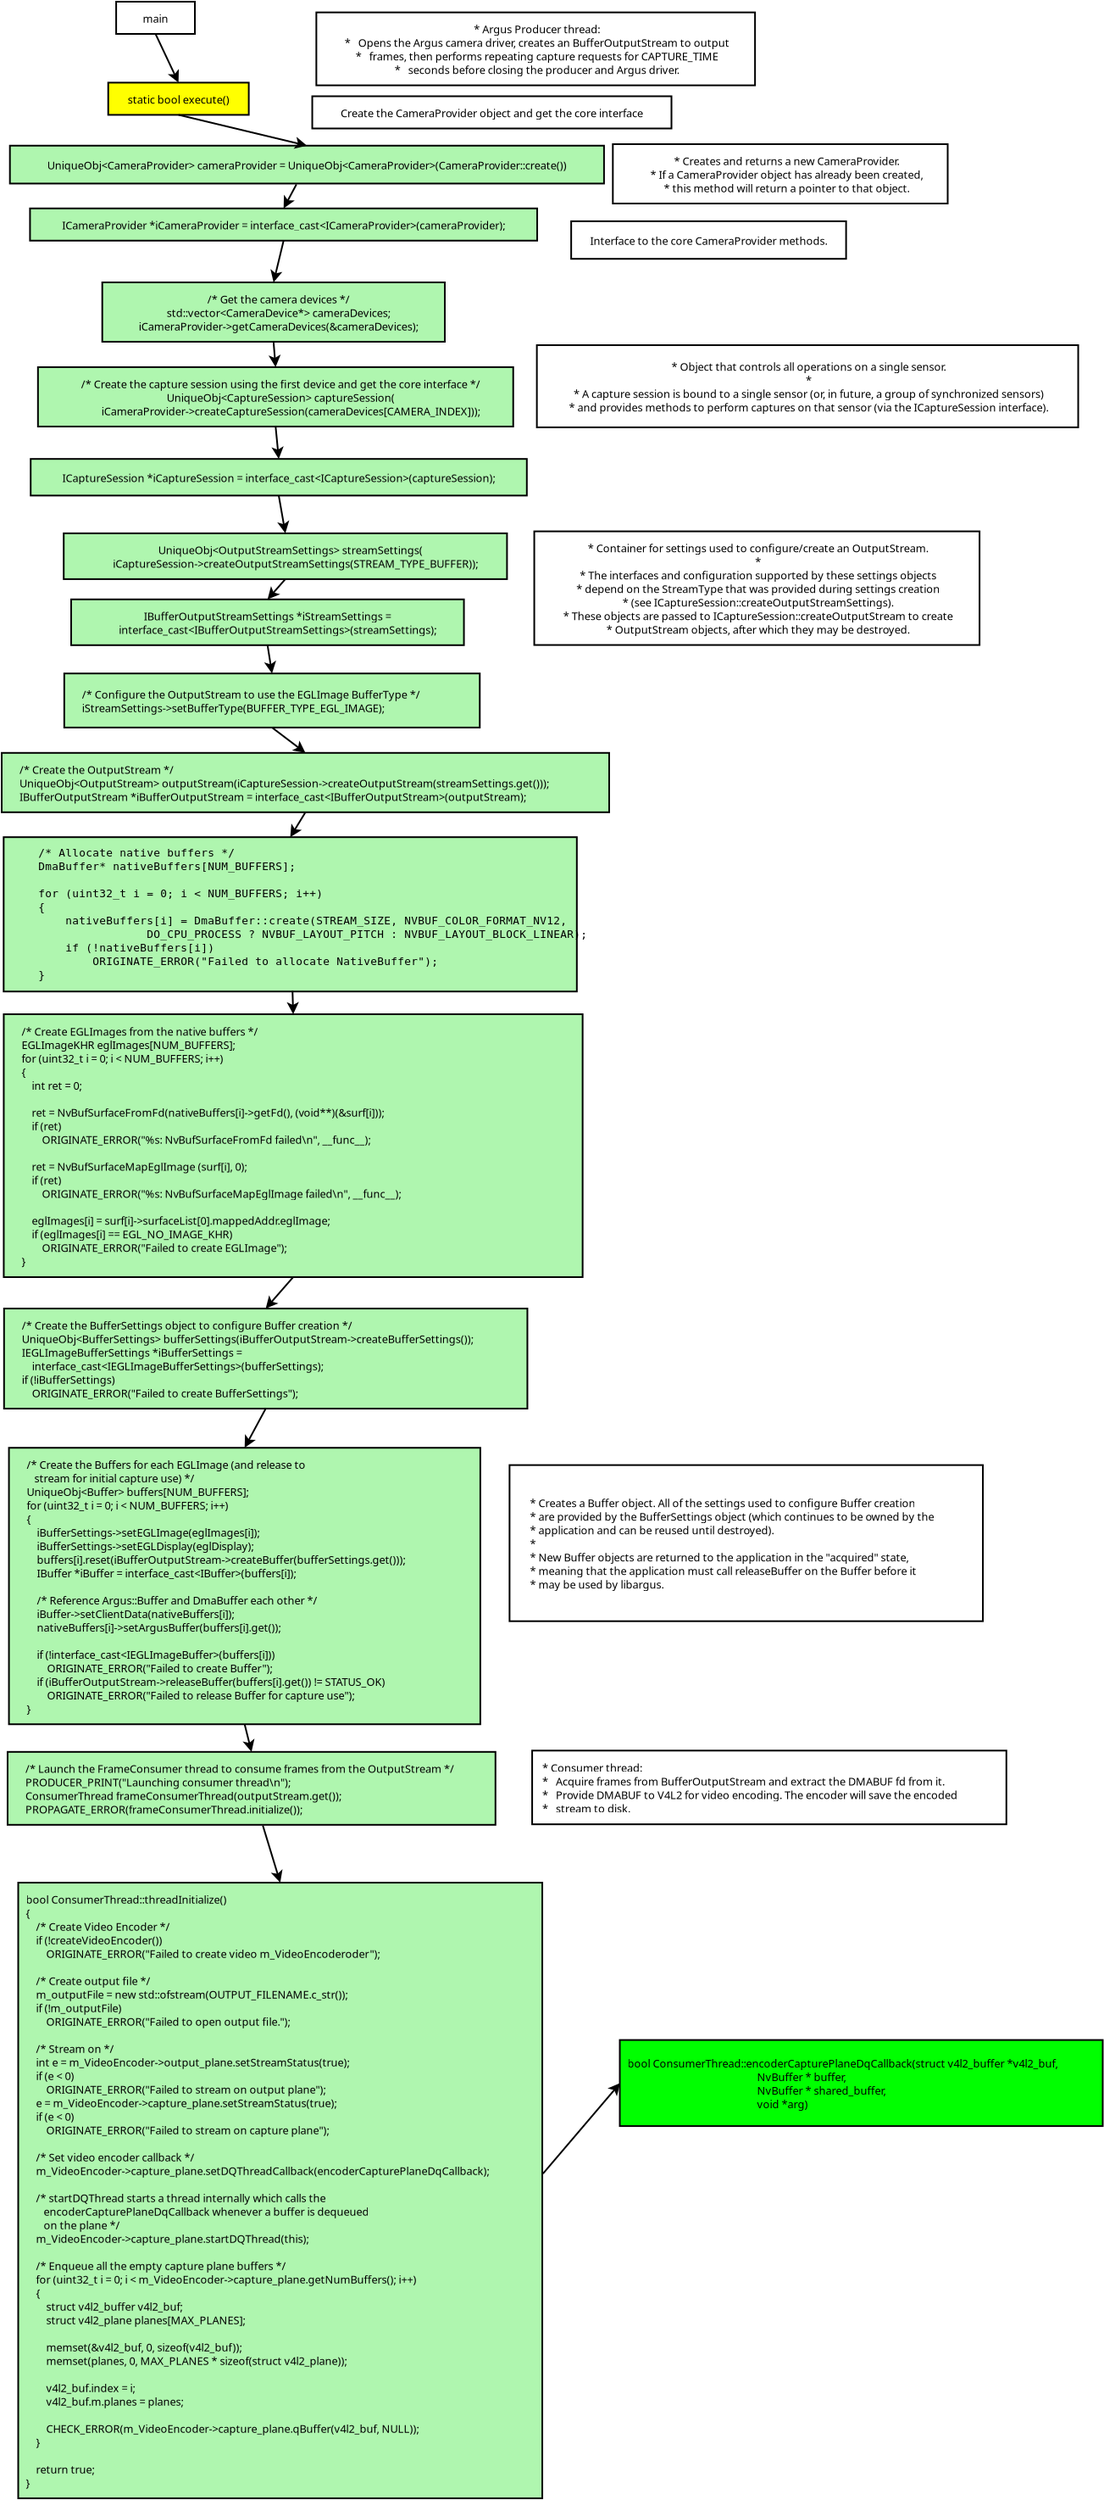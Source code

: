 <?xml version="1.0" encoding="UTF-8"?>
<dia:diagram xmlns:dia="http://www.lysator.liu.se/~alla/dia/">
  <dia:layer name="Background" visible="true" connectable="true" active="true">
    <dia:object type="Flowchart - Box" version="0" id="O0">
      <dia:attribute name="obj_pos">
        <dia:point val="5.62,7.635"/>
      </dia:attribute>
      <dia:attribute name="obj_bb">
        <dia:rectangle val="5.57,7.585;10.316,9.585"/>
      </dia:attribute>
      <dia:attribute name="elem_corner">
        <dia:point val="5.62,7.635"/>
      </dia:attribute>
      <dia:attribute name="elem_width">
        <dia:real val="4.646"/>
      </dia:attribute>
      <dia:attribute name="elem_height">
        <dia:real val="1.9"/>
      </dia:attribute>
      <dia:attribute name="show_background">
        <dia:boolean val="true"/>
      </dia:attribute>
      <dia:attribute name="padding">
        <dia:real val="0.5"/>
      </dia:attribute>
      <dia:attribute name="text">
        <dia:composite type="text">
          <dia:attribute name="string">
            <dia:string>#main#</dia:string>
          </dia:attribute>
          <dia:attribute name="font">
            <dia:font family="sans" style="0" name="Helvetica"/>
          </dia:attribute>
          <dia:attribute name="height">
            <dia:real val="0.8"/>
          </dia:attribute>
          <dia:attribute name="pos">
            <dia:point val="7.943,8.779"/>
          </dia:attribute>
          <dia:attribute name="color">
            <dia:color val="#000000ff"/>
          </dia:attribute>
          <dia:attribute name="alignment">
            <dia:enum val="1"/>
          </dia:attribute>
        </dia:composite>
      </dia:attribute>
    </dia:object>
    <dia:object type="Flowchart - Box" version="0" id="O1">
      <dia:attribute name="obj_pos">
        <dia:point val="17.433,8.266"/>
      </dia:attribute>
      <dia:attribute name="obj_bb">
        <dia:rectangle val="17.383,8.216;43.37,12.616"/>
      </dia:attribute>
      <dia:attribute name="elem_corner">
        <dia:point val="17.433,8.266"/>
      </dia:attribute>
      <dia:attribute name="elem_width">
        <dia:real val="25.888"/>
      </dia:attribute>
      <dia:attribute name="elem_height">
        <dia:real val="4.3"/>
      </dia:attribute>
      <dia:attribute name="show_background">
        <dia:boolean val="true"/>
      </dia:attribute>
      <dia:attribute name="padding">
        <dia:real val="0.5"/>
      </dia:attribute>
      <dia:attribute name="text">
        <dia:composite type="text">
          <dia:attribute name="string">
            <dia:string># * Argus Producer thread:
 *   Opens the Argus camera driver, creates an BufferOutputStream to output
 *   frames, then performs repeating capture requests for CAPTURE_TIME
 *   seconds before closing the producer and Argus driver.#</dia:string>
          </dia:attribute>
          <dia:attribute name="font">
            <dia:font family="sans" style="0" name="Helvetica"/>
          </dia:attribute>
          <dia:attribute name="height">
            <dia:real val="0.8"/>
          </dia:attribute>
          <dia:attribute name="pos">
            <dia:point val="30.376,9.41"/>
          </dia:attribute>
          <dia:attribute name="color">
            <dia:color val="#000000ff"/>
          </dia:attribute>
          <dia:attribute name="alignment">
            <dia:enum val="1"/>
          </dia:attribute>
        </dia:composite>
      </dia:attribute>
    </dia:object>
    <dia:object type="Standard - Line" version="0" id="O2">
      <dia:attribute name="obj_pos">
        <dia:point val="7.943,9.535"/>
      </dia:attribute>
      <dia:attribute name="obj_bb">
        <dia:rectangle val="7.876,9.469;9.365,12.474"/>
      </dia:attribute>
      <dia:attribute name="conn_endpoints">
        <dia:point val="7.943,9.535"/>
        <dia:point val="9.299,12.407"/>
      </dia:attribute>
      <dia:attribute name="numcp">
        <dia:int val="1"/>
      </dia:attribute>
      <dia:attribute name="end_arrow">
        <dia:enum val="22"/>
      </dia:attribute>
      <dia:attribute name="end_arrow_length">
        <dia:real val="0.5"/>
      </dia:attribute>
      <dia:attribute name="end_arrow_width">
        <dia:real val="0.5"/>
      </dia:attribute>
      <dia:connections>
        <dia:connection handle="0" to="O0" connection="13"/>
        <dia:connection handle="1" to="O3" connection="2"/>
      </dia:connections>
    </dia:object>
    <dia:object type="Flowchart - Box" version="0" id="O3">
      <dia:attribute name="obj_pos">
        <dia:point val="5.151,12.407"/>
      </dia:attribute>
      <dia:attribute name="obj_bb">
        <dia:rectangle val="5.101,12.357;13.496,14.357"/>
      </dia:attribute>
      <dia:attribute name="elem_corner">
        <dia:point val="5.151,12.407"/>
      </dia:attribute>
      <dia:attribute name="elem_width">
        <dia:real val="8.295"/>
      </dia:attribute>
      <dia:attribute name="elem_height">
        <dia:real val="1.9"/>
      </dia:attribute>
      <dia:attribute name="inner_color">
        <dia:color val="#ffff00ff"/>
      </dia:attribute>
      <dia:attribute name="show_background">
        <dia:boolean val="true"/>
      </dia:attribute>
      <dia:attribute name="padding">
        <dia:real val="0.5"/>
      </dia:attribute>
      <dia:attribute name="text">
        <dia:composite type="text">
          <dia:attribute name="string">
            <dia:string>#static bool execute()#</dia:string>
          </dia:attribute>
          <dia:attribute name="font">
            <dia:font family="sans" style="0" name="Helvetica"/>
          </dia:attribute>
          <dia:attribute name="height">
            <dia:real val="0.8"/>
          </dia:attribute>
          <dia:attribute name="pos">
            <dia:point val="9.299,13.551"/>
          </dia:attribute>
          <dia:attribute name="color">
            <dia:color val="#000000ff"/>
          </dia:attribute>
          <dia:attribute name="alignment">
            <dia:enum val="1"/>
          </dia:attribute>
        </dia:composite>
      </dia:attribute>
    </dia:object>
    <dia:object type="Flowchart - Box" version="0" id="O4">
      <dia:attribute name="obj_pos">
        <dia:point val="17.192,13.21"/>
      </dia:attribute>
      <dia:attribute name="obj_bb">
        <dia:rectangle val="17.142,13.16;38.44,15.16"/>
      </dia:attribute>
      <dia:attribute name="elem_corner">
        <dia:point val="17.192,13.21"/>
      </dia:attribute>
      <dia:attribute name="elem_width">
        <dia:real val="21.198"/>
      </dia:attribute>
      <dia:attribute name="elem_height">
        <dia:real val="1.9"/>
      </dia:attribute>
      <dia:attribute name="show_background">
        <dia:boolean val="true"/>
      </dia:attribute>
      <dia:attribute name="padding">
        <dia:real val="0.5"/>
      </dia:attribute>
      <dia:attribute name="text">
        <dia:composite type="text">
          <dia:attribute name="string">
            <dia:string>#Create the CameraProvider object and get the core interface#</dia:string>
          </dia:attribute>
          <dia:attribute name="font">
            <dia:font family="sans" style="0" name="Helvetica"/>
          </dia:attribute>
          <dia:attribute name="height">
            <dia:real val="0.8"/>
          </dia:attribute>
          <dia:attribute name="pos">
            <dia:point val="27.791,14.354"/>
          </dia:attribute>
          <dia:attribute name="color">
            <dia:color val="#000000ff"/>
          </dia:attribute>
          <dia:attribute name="alignment">
            <dia:enum val="1"/>
          </dia:attribute>
        </dia:composite>
      </dia:attribute>
    </dia:object>
    <dia:object type="Flowchart - Box" version="0" id="O5">
      <dia:attribute name="obj_pos">
        <dia:point val="-0.65,16.123"/>
      </dia:attribute>
      <dia:attribute name="obj_bb">
        <dia:rectangle val="-0.7,16.073;34.46,18.407"/>
      </dia:attribute>
      <dia:attribute name="elem_corner">
        <dia:point val="-0.65,16.123"/>
      </dia:attribute>
      <dia:attribute name="elem_width">
        <dia:real val="35.06"/>
      </dia:attribute>
      <dia:attribute name="elem_height">
        <dia:real val="2.234"/>
      </dia:attribute>
      <dia:attribute name="inner_color">
        <dia:color val="#aff6afff"/>
      </dia:attribute>
      <dia:attribute name="show_background">
        <dia:boolean val="true"/>
      </dia:attribute>
      <dia:attribute name="padding">
        <dia:real val="0.5"/>
      </dia:attribute>
      <dia:attribute name="text">
        <dia:composite type="text">
          <dia:attribute name="string">
            <dia:string>#UniqueObj&lt;CameraProvider&gt; cameraProvider = UniqueObj&lt;CameraProvider&gt;(CameraProvider::create())#</dia:string>
          </dia:attribute>
          <dia:attribute name="font">
            <dia:font family="sans" style="0" name="Helvetica"/>
          </dia:attribute>
          <dia:attribute name="height">
            <dia:real val="0.8"/>
          </dia:attribute>
          <dia:attribute name="pos">
            <dia:point val="16.88,17.434"/>
          </dia:attribute>
          <dia:attribute name="color">
            <dia:color val="#000000ff"/>
          </dia:attribute>
          <dia:attribute name="alignment">
            <dia:enum val="1"/>
          </dia:attribute>
        </dia:composite>
      </dia:attribute>
    </dia:object>
    <dia:object type="Standard - Line" version="0" id="O6">
      <dia:attribute name="obj_pos">
        <dia:point val="9.299,14.307"/>
      </dia:attribute>
      <dia:attribute name="obj_bb">
        <dia:rectangle val="9.238,14.247;16.94,16.307"/>
      </dia:attribute>
      <dia:attribute name="conn_endpoints">
        <dia:point val="9.299,14.307"/>
        <dia:point val="16.88,16.123"/>
      </dia:attribute>
      <dia:attribute name="numcp">
        <dia:int val="1"/>
      </dia:attribute>
      <dia:attribute name="end_arrow">
        <dia:enum val="22"/>
      </dia:attribute>
      <dia:attribute name="end_arrow_length">
        <dia:real val="0.5"/>
      </dia:attribute>
      <dia:attribute name="end_arrow_width">
        <dia:real val="0.5"/>
      </dia:attribute>
      <dia:connections>
        <dia:connection handle="0" to="O3" connection="13"/>
        <dia:connection handle="1" to="O5" connection="2"/>
      </dia:connections>
    </dia:object>
    <dia:object type="Flowchart - Box" version="0" id="O7">
      <dia:attribute name="obj_pos">
        <dia:point val="0.536,19.823"/>
      </dia:attribute>
      <dia:attribute name="obj_bb">
        <dia:rectangle val="0.486,19.773;30.516,21.773"/>
      </dia:attribute>
      <dia:attribute name="elem_corner">
        <dia:point val="0.536,19.823"/>
      </dia:attribute>
      <dia:attribute name="elem_width">
        <dia:real val="29.93"/>
      </dia:attribute>
      <dia:attribute name="elem_height">
        <dia:real val="1.9"/>
      </dia:attribute>
      <dia:attribute name="inner_color">
        <dia:color val="#aff6afff"/>
      </dia:attribute>
      <dia:attribute name="show_background">
        <dia:boolean val="true"/>
      </dia:attribute>
      <dia:attribute name="padding">
        <dia:real val="0.5"/>
      </dia:attribute>
      <dia:attribute name="text">
        <dia:composite type="text">
          <dia:attribute name="string">
            <dia:string>#ICameraProvider *iCameraProvider = interface_cast&lt;ICameraProvider&gt;(cameraProvider);#</dia:string>
          </dia:attribute>
          <dia:attribute name="font">
            <dia:font family="sans" style="0" name="Helvetica"/>
          </dia:attribute>
          <dia:attribute name="height">
            <dia:real val="0.8"/>
          </dia:attribute>
          <dia:attribute name="pos">
            <dia:point val="15.501,20.967"/>
          </dia:attribute>
          <dia:attribute name="color">
            <dia:color val="#000000ff"/>
          </dia:attribute>
          <dia:attribute name="alignment">
            <dia:enum val="1"/>
          </dia:attribute>
        </dia:composite>
      </dia:attribute>
    </dia:object>
    <dia:object type="Standard - Line" version="0" id="O8">
      <dia:attribute name="obj_pos">
        <dia:point val="16.257,18.407"/>
      </dia:attribute>
      <dia:attribute name="obj_bb">
        <dia:rectangle val="15.433,18.339;16.325,19.891"/>
      </dia:attribute>
      <dia:attribute name="conn_endpoints">
        <dia:point val="16.257,18.407"/>
        <dia:point val="15.501,19.823"/>
      </dia:attribute>
      <dia:attribute name="numcp">
        <dia:int val="1"/>
      </dia:attribute>
      <dia:attribute name="end_arrow">
        <dia:enum val="22"/>
      </dia:attribute>
      <dia:attribute name="end_arrow_length">
        <dia:real val="0.5"/>
      </dia:attribute>
      <dia:attribute name="end_arrow_width">
        <dia:real val="0.5"/>
      </dia:attribute>
      <dia:connections>
        <dia:connection handle="0" to="O5" connection="16"/>
        <dia:connection handle="1" to="O7" connection="2"/>
      </dia:connections>
    </dia:object>
    <dia:object type="Flowchart - Box" version="0" id="O9">
      <dia:attribute name="obj_pos">
        <dia:point val="34.931,16.034"/>
      </dia:attribute>
      <dia:attribute name="obj_bb">
        <dia:rectangle val="34.881,15.984;54.741,19.584"/>
      </dia:attribute>
      <dia:attribute name="elem_corner">
        <dia:point val="34.931,16.034"/>
      </dia:attribute>
      <dia:attribute name="elem_width">
        <dia:real val="19.76"/>
      </dia:attribute>
      <dia:attribute name="elem_height">
        <dia:real val="3.5"/>
      </dia:attribute>
      <dia:attribute name="show_background">
        <dia:boolean val="true"/>
      </dia:attribute>
      <dia:attribute name="padding">
        <dia:real val="0.5"/>
      </dia:attribute>
      <dia:attribute name="text">
        <dia:composite type="text">
          <dia:attribute name="string">
            <dia:string>#     * Creates and returns a new CameraProvider.
     * If a CameraProvider object has already been created,
     * this method will return a pointer to that object.#</dia:string>
          </dia:attribute>
          <dia:attribute name="font">
            <dia:font family="sans" style="0" name="Helvetica"/>
          </dia:attribute>
          <dia:attribute name="height">
            <dia:real val="0.8"/>
          </dia:attribute>
          <dia:attribute name="pos">
            <dia:point val="44.811,17.178"/>
          </dia:attribute>
          <dia:attribute name="color">
            <dia:color val="#000000ff"/>
          </dia:attribute>
          <dia:attribute name="alignment">
            <dia:enum val="1"/>
          </dia:attribute>
        </dia:composite>
      </dia:attribute>
    </dia:object>
    <dia:object type="Flowchart - Box" version="0" id="O10">
      <dia:attribute name="obj_pos">
        <dia:point val="32.472,20.58"/>
      </dia:attribute>
      <dia:attribute name="obj_bb">
        <dia:rectangle val="32.422,20.53;48.745,22.846"/>
      </dia:attribute>
      <dia:attribute name="elem_corner">
        <dia:point val="32.472,20.58"/>
      </dia:attribute>
      <dia:attribute name="elem_width">
        <dia:real val="16.223"/>
      </dia:attribute>
      <dia:attribute name="elem_height">
        <dia:real val="2.216"/>
      </dia:attribute>
      <dia:attribute name="show_background">
        <dia:boolean val="true"/>
      </dia:attribute>
      <dia:attribute name="padding">
        <dia:real val="0.5"/>
      </dia:attribute>
      <dia:attribute name="text">
        <dia:composite type="text">
          <dia:attribute name="string">
            <dia:string>#Interface to the core CameraProvider methods.#</dia:string>
          </dia:attribute>
          <dia:attribute name="font">
            <dia:font family="sans" style="0" name="Helvetica"/>
          </dia:attribute>
          <dia:attribute name="height">
            <dia:real val="0.8"/>
          </dia:attribute>
          <dia:attribute name="pos">
            <dia:point val="40.584,21.882"/>
          </dia:attribute>
          <dia:attribute name="color">
            <dia:color val="#000000ff"/>
          </dia:attribute>
          <dia:attribute name="alignment">
            <dia:enum val="1"/>
          </dia:attribute>
        </dia:composite>
      </dia:attribute>
    </dia:object>
    <dia:object type="Flowchart - Box" version="0" id="O11">
      <dia:attribute name="obj_pos">
        <dia:point val="4.8,24.184"/>
      </dia:attribute>
      <dia:attribute name="obj_bb">
        <dia:rectangle val="4.75,24.134;25.064,27.734"/>
      </dia:attribute>
      <dia:attribute name="elem_corner">
        <dia:point val="4.8,24.184"/>
      </dia:attribute>
      <dia:attribute name="elem_width">
        <dia:real val="20.215"/>
      </dia:attribute>
      <dia:attribute name="elem_height">
        <dia:real val="3.5"/>
      </dia:attribute>
      <dia:attribute name="inner_color">
        <dia:color val="#aff6afff"/>
      </dia:attribute>
      <dia:attribute name="show_background">
        <dia:boolean val="true"/>
      </dia:attribute>
      <dia:attribute name="padding">
        <dia:real val="0.5"/>
      </dia:attribute>
      <dia:attribute name="text">
        <dia:composite type="text">
          <dia:attribute name="string">
            <dia:string>#    /* Get the camera devices */
    std::vector&lt;CameraDevice*&gt; cameraDevices;
    iCameraProvider-&gt;getCameraDevices(&amp;cameraDevices);#</dia:string>
          </dia:attribute>
          <dia:attribute name="font">
            <dia:font family="sans" style="0" name="Helvetica"/>
          </dia:attribute>
          <dia:attribute name="height">
            <dia:real val="0.8"/>
          </dia:attribute>
          <dia:attribute name="pos">
            <dia:point val="14.907,25.328"/>
          </dia:attribute>
          <dia:attribute name="color">
            <dia:color val="#000000ff"/>
          </dia:attribute>
          <dia:attribute name="alignment">
            <dia:enum val="1"/>
          </dia:attribute>
        </dia:composite>
      </dia:attribute>
    </dia:object>
    <dia:object type="Standard - Line" version="0" id="O12">
      <dia:attribute name="obj_pos">
        <dia:point val="15.501,21.723"/>
      </dia:attribute>
      <dia:attribute name="obj_bb">
        <dia:rectangle val="14.725,21.663;15.561,24.244"/>
      </dia:attribute>
      <dia:attribute name="conn_endpoints">
        <dia:point val="15.501,21.723"/>
        <dia:point val="14.907,24.184"/>
      </dia:attribute>
      <dia:attribute name="numcp">
        <dia:int val="1"/>
      </dia:attribute>
      <dia:attribute name="end_arrow">
        <dia:enum val="22"/>
      </dia:attribute>
      <dia:attribute name="end_arrow_length">
        <dia:real val="0.5"/>
      </dia:attribute>
      <dia:attribute name="end_arrow_width">
        <dia:real val="0.5"/>
      </dia:attribute>
      <dia:connections>
        <dia:connection handle="0" to="O7" connection="13"/>
        <dia:connection handle="1" to="O11" connection="2"/>
      </dia:connections>
    </dia:object>
    <dia:object type="Flowchart - Box" version="0" id="O13">
      <dia:attribute name="obj_pos">
        <dia:point val="1.006,29.183"/>
      </dia:attribute>
      <dia:attribute name="obj_bb">
        <dia:rectangle val="0.956,29.133;29.101,32.733"/>
      </dia:attribute>
      <dia:attribute name="elem_corner">
        <dia:point val="1.006,29.183"/>
      </dia:attribute>
      <dia:attribute name="elem_width">
        <dia:real val="28.045"/>
      </dia:attribute>
      <dia:attribute name="elem_height">
        <dia:real val="3.5"/>
      </dia:attribute>
      <dia:attribute name="inner_color">
        <dia:color val="#aff6afff"/>
      </dia:attribute>
      <dia:attribute name="show_background">
        <dia:boolean val="true"/>
      </dia:attribute>
      <dia:attribute name="padding">
        <dia:real val="0.5"/>
      </dia:attribute>
      <dia:attribute name="text">
        <dia:composite type="text">
          <dia:attribute name="string">
            <dia:string>#    /* Create the capture session using the first device and get the core interface */
    UniqueObj&lt;CaptureSession&gt; captureSession(
            iCameraProvider-&gt;createCaptureSession(cameraDevices[CAMERA_INDEX]));#</dia:string>
          </dia:attribute>
          <dia:attribute name="font">
            <dia:font family="sans" style="0" name="Helvetica"/>
          </dia:attribute>
          <dia:attribute name="height">
            <dia:real val="0.8"/>
          </dia:attribute>
          <dia:attribute name="pos">
            <dia:point val="15.029,30.328"/>
          </dia:attribute>
          <dia:attribute name="color">
            <dia:color val="#000000ff"/>
          </dia:attribute>
          <dia:attribute name="alignment">
            <dia:enum val="1"/>
          </dia:attribute>
        </dia:composite>
      </dia:attribute>
    </dia:object>
    <dia:object type="Standard - Line" version="0" id="O14">
      <dia:attribute name="obj_pos">
        <dia:point val="14.907,27.684"/>
      </dia:attribute>
      <dia:attribute name="obj_bb">
        <dia:rectangle val="14.61,27.63;15.331,29.237"/>
      </dia:attribute>
      <dia:attribute name="conn_endpoints">
        <dia:point val="14.907,27.684"/>
        <dia:point val="15.029,29.183"/>
      </dia:attribute>
      <dia:attribute name="numcp">
        <dia:int val="1"/>
      </dia:attribute>
      <dia:attribute name="end_arrow">
        <dia:enum val="22"/>
      </dia:attribute>
      <dia:attribute name="end_arrow_length">
        <dia:real val="0.5"/>
      </dia:attribute>
      <dia:attribute name="end_arrow_width">
        <dia:real val="0.5"/>
      </dia:attribute>
      <dia:connections>
        <dia:connection handle="0" to="O11" connection="13"/>
        <dia:connection handle="1" to="O13" connection="2"/>
      </dia:connections>
    </dia:object>
    <dia:object type="Flowchart - Box" version="0" id="O15">
      <dia:attribute name="obj_pos">
        <dia:point val="30.447,27.886"/>
      </dia:attribute>
      <dia:attribute name="obj_bb">
        <dia:rectangle val="30.397,27.835;62.442,32.781"/>
      </dia:attribute>
      <dia:attribute name="elem_corner">
        <dia:point val="30.447,27.886"/>
      </dia:attribute>
      <dia:attribute name="elem_width">
        <dia:real val="31.945"/>
      </dia:attribute>
      <dia:attribute name="elem_height">
        <dia:real val="4.845"/>
      </dia:attribute>
      <dia:attribute name="show_background">
        <dia:boolean val="true"/>
      </dia:attribute>
      <dia:attribute name="padding">
        <dia:real val="0.5"/>
      </dia:attribute>
      <dia:attribute name="text">
        <dia:composite type="text">
          <dia:attribute name="string">
            <dia:string># * Object that controls all operations on a single sensor.
 *
 * A capture session is bound to a single sensor (or, in future, a group of synchronized sensors)
 * and provides methods to perform captures on that sensor (via the ICaptureSession interface).#</dia:string>
          </dia:attribute>
          <dia:attribute name="font">
            <dia:font family="sans" style="0" name="Helvetica"/>
          </dia:attribute>
          <dia:attribute name="height">
            <dia:real val="0.8"/>
          </dia:attribute>
          <dia:attribute name="pos">
            <dia:point val="46.419,29.302"/>
          </dia:attribute>
          <dia:attribute name="color">
            <dia:color val="#000000ff"/>
          </dia:attribute>
          <dia:attribute name="alignment">
            <dia:enum val="1"/>
          </dia:attribute>
        </dia:composite>
      </dia:attribute>
    </dia:object>
    <dia:object type="Flowchart - Box" version="0" id="O16">
      <dia:attribute name="obj_pos">
        <dia:point val="0.575,34.594"/>
      </dia:attribute>
      <dia:attribute name="obj_bb">
        <dia:rectangle val="0.525,34.544;29.905,36.803"/>
      </dia:attribute>
      <dia:attribute name="elem_corner">
        <dia:point val="0.575,34.594"/>
      </dia:attribute>
      <dia:attribute name="elem_width">
        <dia:real val="29.28"/>
      </dia:attribute>
      <dia:attribute name="elem_height">
        <dia:real val="2.159"/>
      </dia:attribute>
      <dia:attribute name="inner_color">
        <dia:color val="#aff6afff"/>
      </dia:attribute>
      <dia:attribute name="show_background">
        <dia:boolean val="true"/>
      </dia:attribute>
      <dia:attribute name="padding">
        <dia:real val="0.5"/>
      </dia:attribute>
      <dia:attribute name="text">
        <dia:composite type="text">
          <dia:attribute name="string">
            <dia:string>#ICaptureSession *iCaptureSession = interface_cast&lt;ICaptureSession&gt;(captureSession);#</dia:string>
          </dia:attribute>
          <dia:attribute name="font">
            <dia:font family="sans" style="0" name="Helvetica"/>
          </dia:attribute>
          <dia:attribute name="height">
            <dia:real val="0.8"/>
          </dia:attribute>
          <dia:attribute name="pos">
            <dia:point val="15.215,35.868"/>
          </dia:attribute>
          <dia:attribute name="color">
            <dia:color val="#000000ff"/>
          </dia:attribute>
          <dia:attribute name="alignment">
            <dia:enum val="1"/>
          </dia:attribute>
        </dia:composite>
      </dia:attribute>
    </dia:object>
    <dia:object type="Standard - Line" version="0" id="O17">
      <dia:attribute name="obj_pos">
        <dia:point val="15.029,32.683"/>
      </dia:attribute>
      <dia:attribute name="obj_bb">
        <dia:rectangle val="14.785,32.629;15.505,34.649"/>
      </dia:attribute>
      <dia:attribute name="conn_endpoints">
        <dia:point val="15.029,32.683"/>
        <dia:point val="15.215,34.594"/>
      </dia:attribute>
      <dia:attribute name="numcp">
        <dia:int val="1"/>
      </dia:attribute>
      <dia:attribute name="end_arrow">
        <dia:enum val="22"/>
      </dia:attribute>
      <dia:attribute name="end_arrow_length">
        <dia:real val="0.5"/>
      </dia:attribute>
      <dia:attribute name="end_arrow_width">
        <dia:real val="0.5"/>
      </dia:attribute>
      <dia:connections>
        <dia:connection handle="0" to="O13" connection="13"/>
        <dia:connection handle="1" to="O16" connection="2"/>
      </dia:connections>
    </dia:object>
    <dia:object type="Flowchart - Box" version="0" id="O18">
      <dia:attribute name="obj_pos">
        <dia:point val="2.525,38.98"/>
      </dia:attribute>
      <dia:attribute name="obj_bb">
        <dia:rectangle val="2.475,38.93;28.735,41.73"/>
      </dia:attribute>
      <dia:attribute name="elem_corner">
        <dia:point val="2.525,38.98"/>
      </dia:attribute>
      <dia:attribute name="elem_width">
        <dia:real val="26.16"/>
      </dia:attribute>
      <dia:attribute name="elem_height">
        <dia:real val="2.7"/>
      </dia:attribute>
      <dia:attribute name="inner_color">
        <dia:color val="#aff6afff"/>
      </dia:attribute>
      <dia:attribute name="show_background">
        <dia:boolean val="true"/>
      </dia:attribute>
      <dia:attribute name="padding">
        <dia:real val="0.5"/>
      </dia:attribute>
      <dia:attribute name="text">
        <dia:composite type="text">
          <dia:attribute name="string">
            <dia:string>#    UniqueObj&lt;OutputStreamSettings&gt; streamSettings(
        iCaptureSession-&gt;createOutputStreamSettings(STREAM_TYPE_BUFFER));#</dia:string>
          </dia:attribute>
          <dia:attribute name="font">
            <dia:font family="sans" style="0" name="Helvetica"/>
          </dia:attribute>
          <dia:attribute name="height">
            <dia:real val="0.8"/>
          </dia:attribute>
          <dia:attribute name="pos">
            <dia:point val="15.605,40.124"/>
          </dia:attribute>
          <dia:attribute name="color">
            <dia:color val="#000000ff"/>
          </dia:attribute>
          <dia:attribute name="alignment">
            <dia:enum val="1"/>
          </dia:attribute>
        </dia:composite>
      </dia:attribute>
    </dia:object>
    <dia:object type="Standard - Line" version="0" id="O19">
      <dia:attribute name="obj_pos">
        <dia:point val="15.215,36.753"/>
      </dia:attribute>
      <dia:attribute name="obj_bb">
        <dia:rectangle val="15.124,36.695;15.836,39.038"/>
      </dia:attribute>
      <dia:attribute name="conn_endpoints">
        <dia:point val="15.215,36.753"/>
        <dia:point val="15.605,38.98"/>
      </dia:attribute>
      <dia:attribute name="numcp">
        <dia:int val="1"/>
      </dia:attribute>
      <dia:attribute name="end_arrow">
        <dia:enum val="22"/>
      </dia:attribute>
      <dia:attribute name="end_arrow_length">
        <dia:real val="0.5"/>
      </dia:attribute>
      <dia:attribute name="end_arrow_width">
        <dia:real val="0.5"/>
      </dia:attribute>
      <dia:connections>
        <dia:connection handle="0" to="O16" connection="13"/>
        <dia:connection handle="1" to="O18" connection="2"/>
      </dia:connections>
    </dia:object>
    <dia:object type="Flowchart - Box" version="0" id="O20">
      <dia:attribute name="obj_pos">
        <dia:point val="30.293,38.864"/>
      </dia:attribute>
      <dia:attribute name="obj_bb">
        <dia:rectangle val="30.242,38.814;56.62,45.614"/>
      </dia:attribute>
      <dia:attribute name="elem_corner">
        <dia:point val="30.293,38.864"/>
      </dia:attribute>
      <dia:attribute name="elem_width">
        <dia:real val="26.278"/>
      </dia:attribute>
      <dia:attribute name="elem_height">
        <dia:real val="6.7"/>
      </dia:attribute>
      <dia:attribute name="show_background">
        <dia:boolean val="true"/>
      </dia:attribute>
      <dia:attribute name="padding">
        <dia:real val="0.5"/>
      </dia:attribute>
      <dia:attribute name="text">
        <dia:composite type="text">
          <dia:attribute name="string">
            <dia:string># * Container for settings used to configure/create an OutputStream.
 *
 * The interfaces and configuration supported by these settings objects
 * depend on the StreamType that was provided during settings creation
 * (see ICaptureSession::createOutputStreamSettings).
 * These objects are passed to ICaptureSession::createOutputStream to create
 * OutputStream objects, after which they may be destroyed.#</dia:string>
          </dia:attribute>
          <dia:attribute name="font">
            <dia:font family="sans" style="0" name="Helvetica"/>
          </dia:attribute>
          <dia:attribute name="height">
            <dia:real val="0.8"/>
          </dia:attribute>
          <dia:attribute name="pos">
            <dia:point val="43.431,40.008"/>
          </dia:attribute>
          <dia:attribute name="color">
            <dia:color val="#000000ff"/>
          </dia:attribute>
          <dia:attribute name="alignment">
            <dia:enum val="1"/>
          </dia:attribute>
        </dia:composite>
      </dia:attribute>
    </dia:object>
    <dia:object type="Flowchart - Box" version="0" id="O21">
      <dia:attribute name="obj_pos">
        <dia:point val="2.965,42.874"/>
      </dia:attribute>
      <dia:attribute name="obj_bb">
        <dia:rectangle val="2.915,42.824;26.192,45.624"/>
      </dia:attribute>
      <dia:attribute name="elem_corner">
        <dia:point val="2.965,42.874"/>
      </dia:attribute>
      <dia:attribute name="elem_width">
        <dia:real val="23.178"/>
      </dia:attribute>
      <dia:attribute name="elem_height">
        <dia:real val="2.7"/>
      </dia:attribute>
      <dia:attribute name="inner_color">
        <dia:color val="#aff6afff"/>
      </dia:attribute>
      <dia:attribute name="show_background">
        <dia:boolean val="true"/>
      </dia:attribute>
      <dia:attribute name="padding">
        <dia:real val="0.5"/>
      </dia:attribute>
      <dia:attribute name="text">
        <dia:composite type="text">
          <dia:attribute name="string">
            <dia:string>#IBufferOutputStreamSettings *iStreamSettings =
        interface_cast&lt;IBufferOutputStreamSettings&gt;(streamSettings);#</dia:string>
          </dia:attribute>
          <dia:attribute name="font">
            <dia:font family="sans" style="0" name="Helvetica"/>
          </dia:attribute>
          <dia:attribute name="height">
            <dia:real val="0.8"/>
          </dia:attribute>
          <dia:attribute name="pos">
            <dia:point val="14.553,44.018"/>
          </dia:attribute>
          <dia:attribute name="color">
            <dia:color val="#000000ff"/>
          </dia:attribute>
          <dia:attribute name="alignment">
            <dia:enum val="1"/>
          </dia:attribute>
        </dia:composite>
      </dia:attribute>
    </dia:object>
    <dia:object type="Standard - Line" version="0" id="O22">
      <dia:attribute name="obj_pos">
        <dia:point val="15.605,41.68"/>
      </dia:attribute>
      <dia:attribute name="obj_bb">
        <dia:rectangle val="14.483,41.609;15.675,42.944"/>
      </dia:attribute>
      <dia:attribute name="conn_endpoints">
        <dia:point val="15.605,41.68"/>
        <dia:point val="14.553,42.874"/>
      </dia:attribute>
      <dia:attribute name="numcp">
        <dia:int val="1"/>
      </dia:attribute>
      <dia:attribute name="end_arrow">
        <dia:enum val="22"/>
      </dia:attribute>
      <dia:attribute name="end_arrow_length">
        <dia:real val="0.5"/>
      </dia:attribute>
      <dia:attribute name="end_arrow_width">
        <dia:real val="0.5"/>
      </dia:attribute>
      <dia:connections>
        <dia:connection handle="0" to="O18" connection="13"/>
        <dia:connection handle="1" to="O21" connection="2"/>
      </dia:connections>
    </dia:object>
    <dia:object type="Flowchart - Box" version="0" id="O23">
      <dia:attribute name="obj_pos">
        <dia:point val="2.557,47.243"/>
      </dia:attribute>
      <dia:attribute name="obj_bb">
        <dia:rectangle val="2.507,47.194;27.128,50.481"/>
      </dia:attribute>
      <dia:attribute name="elem_corner">
        <dia:point val="2.557,47.243"/>
      </dia:attribute>
      <dia:attribute name="elem_width">
        <dia:real val="24.521"/>
      </dia:attribute>
      <dia:attribute name="elem_height">
        <dia:real val="3.187"/>
      </dia:attribute>
      <dia:attribute name="inner_color">
        <dia:color val="#aff6afff"/>
      </dia:attribute>
      <dia:attribute name="show_background">
        <dia:boolean val="true"/>
      </dia:attribute>
      <dia:attribute name="padding">
        <dia:real val="0.5"/>
      </dia:attribute>
      <dia:attribute name="text">
        <dia:composite type="text">
          <dia:attribute name="string">
            <dia:string>#    /* Configure the OutputStream to use the EGLImage BufferType */
    iStreamSettings-&gt;setBufferType(BUFFER_TYPE_EGL_IMAGE);#</dia:string>
          </dia:attribute>
          <dia:attribute name="font">
            <dia:font family="sans" style="0" name="Helvetica"/>
          </dia:attribute>
          <dia:attribute name="height">
            <dia:real val="0.8"/>
          </dia:attribute>
          <dia:attribute name="pos">
            <dia:point val="3.007,48.631"/>
          </dia:attribute>
          <dia:attribute name="color">
            <dia:color val="#000000ff"/>
          </dia:attribute>
          <dia:attribute name="alignment">
            <dia:enum val="0"/>
          </dia:attribute>
        </dia:composite>
      </dia:attribute>
    </dia:object>
    <dia:object type="Flowchart - Box" version="0" id="O24">
      <dia:attribute name="obj_pos">
        <dia:point val="-1.135,51.925"/>
      </dia:attribute>
      <dia:attribute name="obj_bb">
        <dia:rectangle val="-1.185,51.875;34.765,55.475"/>
      </dia:attribute>
      <dia:attribute name="elem_corner">
        <dia:point val="-1.135,51.925"/>
      </dia:attribute>
      <dia:attribute name="elem_width">
        <dia:real val="35.85"/>
      </dia:attribute>
      <dia:attribute name="elem_height">
        <dia:real val="3.5"/>
      </dia:attribute>
      <dia:attribute name="inner_color">
        <dia:color val="#aff6afff"/>
      </dia:attribute>
      <dia:attribute name="show_background">
        <dia:boolean val="true"/>
      </dia:attribute>
      <dia:attribute name="padding">
        <dia:real val="0.5"/>
      </dia:attribute>
      <dia:attribute name="text">
        <dia:composite type="text">
          <dia:attribute name="string">
            <dia:string>#    /* Create the OutputStream */
    UniqueObj&lt;OutputStream&gt; outputStream(iCaptureSession-&gt;createOutputStream(streamSettings.get()));
    IBufferOutputStream *iBufferOutputStream = interface_cast&lt;IBufferOutputStream&gt;(outputStream);#</dia:string>
          </dia:attribute>
          <dia:attribute name="font">
            <dia:font family="sans" style="0" name="Helvetica"/>
          </dia:attribute>
          <dia:attribute name="height">
            <dia:real val="0.8"/>
          </dia:attribute>
          <dia:attribute name="pos">
            <dia:point val="-0.685,53.069"/>
          </dia:attribute>
          <dia:attribute name="color">
            <dia:color val="#000000ff"/>
          </dia:attribute>
          <dia:attribute name="alignment">
            <dia:enum val="0"/>
          </dia:attribute>
        </dia:composite>
      </dia:attribute>
    </dia:object>
    <dia:object type="Standard - Line" version="0" id="O25">
      <dia:attribute name="obj_pos">
        <dia:point val="14.553,45.574"/>
      </dia:attribute>
      <dia:attribute name="obj_bb">
        <dia:rectangle val="14.347,45.517;15.062,47.301"/>
      </dia:attribute>
      <dia:attribute name="conn_endpoints">
        <dia:point val="14.553,45.574"/>
        <dia:point val="14.818,47.243"/>
      </dia:attribute>
      <dia:attribute name="numcp">
        <dia:int val="1"/>
      </dia:attribute>
      <dia:attribute name="end_arrow">
        <dia:enum val="22"/>
      </dia:attribute>
      <dia:attribute name="end_arrow_length">
        <dia:real val="0.5"/>
      </dia:attribute>
      <dia:attribute name="end_arrow_width">
        <dia:real val="0.5"/>
      </dia:attribute>
      <dia:connections>
        <dia:connection handle="0" to="O21" connection="13"/>
        <dia:connection handle="1" to="O23" connection="2"/>
      </dia:connections>
    </dia:object>
    <dia:object type="Standard - Line" version="0" id="O26">
      <dia:attribute name="obj_pos">
        <dia:point val="14.818,50.431"/>
      </dia:attribute>
      <dia:attribute name="obj_bb">
        <dia:rectangle val="14.748,50.361;16.86,51.995"/>
      </dia:attribute>
      <dia:attribute name="conn_endpoints">
        <dia:point val="14.818,50.431"/>
        <dia:point val="16.79,51.925"/>
      </dia:attribute>
      <dia:attribute name="numcp">
        <dia:int val="1"/>
      </dia:attribute>
      <dia:attribute name="end_arrow">
        <dia:enum val="22"/>
      </dia:attribute>
      <dia:attribute name="end_arrow_length">
        <dia:real val="0.5"/>
      </dia:attribute>
      <dia:attribute name="end_arrow_width">
        <dia:real val="0.5"/>
      </dia:attribute>
      <dia:connections>
        <dia:connection handle="0" to="O23" connection="13"/>
        <dia:connection handle="1" to="O24" connection="2"/>
      </dia:connections>
    </dia:object>
    <dia:object type="Flowchart - Box" version="0" id="O27">
      <dia:attribute name="obj_pos">
        <dia:point val="-1.019,56.894"/>
      </dia:attribute>
      <dia:attribute name="obj_bb">
        <dia:rectangle val="-1.069,56.844;32.856,66.044"/>
      </dia:attribute>
      <dia:attribute name="elem_corner">
        <dia:point val="-1.019,56.894"/>
      </dia:attribute>
      <dia:attribute name="elem_width">
        <dia:real val="33.825"/>
      </dia:attribute>
      <dia:attribute name="elem_height">
        <dia:real val="9.1"/>
      </dia:attribute>
      <dia:attribute name="inner_color">
        <dia:color val="#aff6afff"/>
      </dia:attribute>
      <dia:attribute name="show_background">
        <dia:boolean val="true"/>
      </dia:attribute>
      <dia:attribute name="padding">
        <dia:real val="0.5"/>
      </dia:attribute>
      <dia:attribute name="text">
        <dia:composite type="text">
          <dia:attribute name="string">
            <dia:string>#    /* Allocate native buffers */
    DmaBuffer* nativeBuffers[NUM_BUFFERS];

    for (uint32_t i = 0; i &lt; NUM_BUFFERS; i++)
    {
        nativeBuffers[i] = DmaBuffer::create(STREAM_SIZE, NVBUF_COLOR_FORMAT_NV12,
                    DO_CPU_PROCESS ? NVBUF_LAYOUT_PITCH : NVBUF_LAYOUT_BLOCK_LINEAR);
        if (!nativeBuffers[i])
            ORIGINATE_ERROR("Failed to allocate NativeBuffer");
    }#</dia:string>
          </dia:attribute>
          <dia:attribute name="font">
            <dia:font family="monospace" style="0" name="Courier"/>
          </dia:attribute>
          <dia:attribute name="height">
            <dia:real val="0.8"/>
          </dia:attribute>
          <dia:attribute name="pos">
            <dia:point val="-0.569,58.038"/>
          </dia:attribute>
          <dia:attribute name="color">
            <dia:color val="#000000ff"/>
          </dia:attribute>
          <dia:attribute name="alignment">
            <dia:enum val="0"/>
          </dia:attribute>
        </dia:composite>
      </dia:attribute>
    </dia:object>
    <dia:object type="Flowchart - Box" version="0" id="O28">
      <dia:attribute name="obj_pos">
        <dia:point val="-1.013,67.333"/>
      </dia:attribute>
      <dia:attribute name="obj_bb">
        <dia:rectangle val="-1.063,67.283;33.197,82.883"/>
      </dia:attribute>
      <dia:attribute name="elem_corner">
        <dia:point val="-1.013,67.333"/>
      </dia:attribute>
      <dia:attribute name="elem_width">
        <dia:real val="34.16"/>
      </dia:attribute>
      <dia:attribute name="elem_height">
        <dia:real val="15.5"/>
      </dia:attribute>
      <dia:attribute name="inner_color">
        <dia:color val="#aff6afff"/>
      </dia:attribute>
      <dia:attribute name="show_background">
        <dia:boolean val="true"/>
      </dia:attribute>
      <dia:attribute name="padding">
        <dia:real val="0.5"/>
      </dia:attribute>
      <dia:attribute name="text">
        <dia:composite type="text">
          <dia:attribute name="string">
            <dia:string>#    /* Create EGLImages from the native buffers */
    EGLImageKHR eglImages[NUM_BUFFERS];
    for (uint32_t i = 0; i &lt; NUM_BUFFERS; i++)
    {
        int ret = 0;

        ret = NvBufSurfaceFromFd(nativeBuffers[i]-&gt;getFd(), (void**)(&amp;surf[i]));
        if (ret)
            ORIGINATE_ERROR("%s: NvBufSurfaceFromFd failed\n", __func__);

        ret = NvBufSurfaceMapEglImage (surf[i], 0);
        if (ret)
            ORIGINATE_ERROR("%s: NvBufSurfaceMapEglImage failed\n", __func__);

        eglImages[i] = surf[i]-&gt;surfaceList[0].mappedAddr.eglImage;
        if (eglImages[i] == EGL_NO_IMAGE_KHR)
            ORIGINATE_ERROR("Failed to create EGLImage");
    }#</dia:string>
          </dia:attribute>
          <dia:attribute name="font">
            <dia:font family="sans" style="0" name="Helvetica"/>
          </dia:attribute>
          <dia:attribute name="height">
            <dia:real val="0.797"/>
          </dia:attribute>
          <dia:attribute name="pos">
            <dia:point val="-0.563,68.505"/>
          </dia:attribute>
          <dia:attribute name="color">
            <dia:color val="#000000ff"/>
          </dia:attribute>
          <dia:attribute name="alignment">
            <dia:enum val="0"/>
          </dia:attribute>
        </dia:composite>
      </dia:attribute>
    </dia:object>
    <dia:object type="Flowchart - Box" version="0" id="O29">
      <dia:attribute name="obj_pos">
        <dia:point val="-0.996,84.687"/>
      </dia:attribute>
      <dia:attribute name="obj_bb">
        <dia:rectangle val="-1.046,84.637;29.936,90.637"/>
      </dia:attribute>
      <dia:attribute name="elem_corner">
        <dia:point val="-0.996,84.687"/>
      </dia:attribute>
      <dia:attribute name="elem_width">
        <dia:real val="30.883"/>
      </dia:attribute>
      <dia:attribute name="elem_height">
        <dia:real val="5.9"/>
      </dia:attribute>
      <dia:attribute name="inner_color">
        <dia:color val="#aff6afff"/>
      </dia:attribute>
      <dia:attribute name="show_background">
        <dia:boolean val="true"/>
      </dia:attribute>
      <dia:attribute name="padding">
        <dia:real val="0.5"/>
      </dia:attribute>
      <dia:attribute name="text">
        <dia:composite type="text">
          <dia:attribute name="string">
            <dia:string>#    /* Create the BufferSettings object to configure Buffer creation */
    UniqueObj&lt;BufferSettings&gt; bufferSettings(iBufferOutputStream-&gt;createBufferSettings());
    IEGLImageBufferSettings *iBufferSettings =
        interface_cast&lt;IEGLImageBufferSettings&gt;(bufferSettings);
    if (!iBufferSettings)
        ORIGINATE_ERROR("Failed to create BufferSettings");#</dia:string>
          </dia:attribute>
          <dia:attribute name="font">
            <dia:font family="sans" style="0" name="Helvetica"/>
          </dia:attribute>
          <dia:attribute name="height">
            <dia:real val="0.8"/>
          </dia:attribute>
          <dia:attribute name="pos">
            <dia:point val="-0.546,85.831"/>
          </dia:attribute>
          <dia:attribute name="color">
            <dia:color val="#000000ff"/>
          </dia:attribute>
          <dia:attribute name="alignment">
            <dia:enum val="0"/>
          </dia:attribute>
        </dia:composite>
      </dia:attribute>
    </dia:object>
    <dia:object type="Standard - Line" version="0" id="O30">
      <dia:attribute name="obj_pos">
        <dia:point val="16.79,55.425"/>
      </dia:attribute>
      <dia:attribute name="obj_bb">
        <dia:rectangle val="15.825,55.356;16.858,56.963"/>
      </dia:attribute>
      <dia:attribute name="conn_endpoints">
        <dia:point val="16.79,55.425"/>
        <dia:point val="15.893,56.894"/>
      </dia:attribute>
      <dia:attribute name="numcp">
        <dia:int val="1"/>
      </dia:attribute>
      <dia:attribute name="end_arrow">
        <dia:enum val="22"/>
      </dia:attribute>
      <dia:attribute name="end_arrow_length">
        <dia:real val="0.5"/>
      </dia:attribute>
      <dia:attribute name="end_arrow_width">
        <dia:real val="0.5"/>
      </dia:attribute>
      <dia:connections>
        <dia:connection handle="0" to="O24" connection="13"/>
        <dia:connection handle="1" to="O27" connection="2"/>
      </dia:connections>
    </dia:object>
    <dia:object type="Standard - Line" version="0" id="O31">
      <dia:attribute name="obj_pos">
        <dia:point val="16.026,65.953"/>
      </dia:attribute>
      <dia:attribute name="obj_bb">
        <dia:rectangle val="15.684,65.901;16.407,67.384"/>
      </dia:attribute>
      <dia:attribute name="conn_endpoints">
        <dia:point val="16.026,65.953"/>
        <dia:point val="16.067,67.333"/>
      </dia:attribute>
      <dia:attribute name="numcp">
        <dia:int val="1"/>
      </dia:attribute>
      <dia:attribute name="end_arrow">
        <dia:enum val="22"/>
      </dia:attribute>
      <dia:attribute name="end_arrow_length">
        <dia:real val="0.5"/>
      </dia:attribute>
      <dia:attribute name="end_arrow_width">
        <dia:real val="0.5"/>
      </dia:attribute>
      <dia:connections>
        <dia:connection handle="0" to="O27" connection="16"/>
        <dia:connection handle="1" to="O28" connection="2"/>
      </dia:connections>
    </dia:object>
    <dia:object type="Standard - Line" version="0" id="O32">
      <dia:attribute name="obj_pos">
        <dia:point val="16.067,82.833"/>
      </dia:attribute>
      <dia:attribute name="obj_bb">
        <dia:rectangle val="14.375,82.762;16.137,84.757"/>
      </dia:attribute>
      <dia:attribute name="conn_endpoints">
        <dia:point val="16.067,82.833"/>
        <dia:point val="14.445,84.687"/>
      </dia:attribute>
      <dia:attribute name="numcp">
        <dia:int val="1"/>
      </dia:attribute>
      <dia:attribute name="end_arrow">
        <dia:enum val="22"/>
      </dia:attribute>
      <dia:attribute name="end_arrow_length">
        <dia:real val="0.5"/>
      </dia:attribute>
      <dia:attribute name="end_arrow_width">
        <dia:real val="0.5"/>
      </dia:attribute>
      <dia:connections>
        <dia:connection handle="0" to="O28" connection="13"/>
        <dia:connection handle="1" to="O29" connection="2"/>
      </dia:connections>
    </dia:object>
    <dia:object type="Flowchart - Box" version="0" id="O33">
      <dia:attribute name="obj_pos">
        <dia:point val="-0.707,92.897"/>
      </dia:attribute>
      <dia:attribute name="obj_bb">
        <dia:rectangle val="-0.757,92.847;27.16,109.247"/>
      </dia:attribute>
      <dia:attribute name="elem_corner">
        <dia:point val="-0.707,92.897"/>
      </dia:attribute>
      <dia:attribute name="elem_width">
        <dia:real val="27.817"/>
      </dia:attribute>
      <dia:attribute name="elem_height">
        <dia:real val="16.3"/>
      </dia:attribute>
      <dia:attribute name="inner_color">
        <dia:color val="#aff6afff"/>
      </dia:attribute>
      <dia:attribute name="show_background">
        <dia:boolean val="true"/>
      </dia:attribute>
      <dia:attribute name="padding">
        <dia:real val="0.5"/>
      </dia:attribute>
      <dia:attribute name="text">
        <dia:composite type="text">
          <dia:attribute name="string">
            <dia:string>#    /* Create the Buffers for each EGLImage (and release to
       stream for initial capture use) */
    UniqueObj&lt;Buffer&gt; buffers[NUM_BUFFERS];
    for (uint32_t i = 0; i &lt; NUM_BUFFERS; i++)
    {
        iBufferSettings-&gt;setEGLImage(eglImages[i]);
        iBufferSettings-&gt;setEGLDisplay(eglDisplay);
        buffers[i].reset(iBufferOutputStream-&gt;createBuffer(bufferSettings.get()));
        IBuffer *iBuffer = interface_cast&lt;IBuffer&gt;(buffers[i]);

        /* Reference Argus::Buffer and DmaBuffer each other */
        iBuffer-&gt;setClientData(nativeBuffers[i]);
        nativeBuffers[i]-&gt;setArgusBuffer(buffers[i].get());

        if (!interface_cast&lt;IEGLImageBuffer&gt;(buffers[i]))
            ORIGINATE_ERROR("Failed to create Buffer");
        if (iBufferOutputStream-&gt;releaseBuffer(buffers[i].get()) != STATUS_OK)
            ORIGINATE_ERROR("Failed to release Buffer for capture use");
    }#</dia:string>
          </dia:attribute>
          <dia:attribute name="font">
            <dia:font family="sans" style="0" name="Helvetica"/>
          </dia:attribute>
          <dia:attribute name="height">
            <dia:real val="0.8"/>
          </dia:attribute>
          <dia:attribute name="pos">
            <dia:point val="-0.257,94.041"/>
          </dia:attribute>
          <dia:attribute name="color">
            <dia:color val="#000000ff"/>
          </dia:attribute>
          <dia:attribute name="alignment">
            <dia:enum val="0"/>
          </dia:attribute>
        </dia:composite>
      </dia:attribute>
    </dia:object>
    <dia:object type="Standard - Line" version="0" id="O34">
      <dia:attribute name="obj_pos">
        <dia:point val="14.445,90.587"/>
      </dia:attribute>
      <dia:attribute name="obj_bb">
        <dia:rectangle val="13.134,90.519;14.513,92.965"/>
      </dia:attribute>
      <dia:attribute name="conn_endpoints">
        <dia:point val="14.445,90.587"/>
        <dia:point val="13.201,92.897"/>
      </dia:attribute>
      <dia:attribute name="numcp">
        <dia:int val="1"/>
      </dia:attribute>
      <dia:attribute name="end_arrow">
        <dia:enum val="22"/>
      </dia:attribute>
      <dia:attribute name="end_arrow_length">
        <dia:real val="0.5"/>
      </dia:attribute>
      <dia:attribute name="end_arrow_width">
        <dia:real val="0.5"/>
      </dia:attribute>
      <dia:connections>
        <dia:connection handle="0" to="O29" connection="13"/>
        <dia:connection handle="1" to="O33" connection="2"/>
      </dia:connections>
    </dia:object>
    <dia:object type="Flowchart - Box" version="0" id="O35">
      <dia:attribute name="obj_pos">
        <dia:point val="28.835,93.916"/>
      </dia:attribute>
      <dia:attribute name="obj_bb">
        <dia:rectangle val="28.785,93.866;56.818,103.17"/>
      </dia:attribute>
      <dia:attribute name="elem_corner">
        <dia:point val="28.835,93.916"/>
      </dia:attribute>
      <dia:attribute name="elem_width">
        <dia:real val="27.933"/>
      </dia:attribute>
      <dia:attribute name="elem_height">
        <dia:real val="9.204"/>
      </dia:attribute>
      <dia:attribute name="show_background">
        <dia:boolean val="true"/>
      </dia:attribute>
      <dia:attribute name="padding">
        <dia:real val="0.5"/>
      </dia:attribute>
      <dia:attribute name="text">
        <dia:composite type="text">
          <dia:attribute name="string">
            <dia:string>#     * Creates a Buffer object. All of the settings used to configure Buffer creation
     * are provided by the BufferSettings object (which continues to be owned by the
     * application and can be reused until destroyed).
     *
     * New Buffer objects are returned to the application in the "acquired" state,
     * meaning that the application must call releaseBuffer on the Buffer before it
     * may be used by libargus.#</dia:string>
          </dia:attribute>
          <dia:attribute name="font">
            <dia:font family="sans" style="0" name="Helvetica"/>
          </dia:attribute>
          <dia:attribute name="height">
            <dia:real val="0.8"/>
          </dia:attribute>
          <dia:attribute name="pos">
            <dia:point val="29.285,96.312"/>
          </dia:attribute>
          <dia:attribute name="color">
            <dia:color val="#000000ff"/>
          </dia:attribute>
          <dia:attribute name="alignment">
            <dia:enum val="0"/>
          </dia:attribute>
        </dia:composite>
      </dia:attribute>
    </dia:object>
    <dia:object type="Flowchart - Box" version="0" id="O36">
      <dia:attribute name="obj_pos">
        <dia:point val="-0.787,110.826"/>
      </dia:attribute>
      <dia:attribute name="obj_bb">
        <dia:rectangle val="-0.837,110.776;28.054,115.176"/>
      </dia:attribute>
      <dia:attribute name="elem_corner">
        <dia:point val="-0.787,110.826"/>
      </dia:attribute>
      <dia:attribute name="elem_width">
        <dia:real val="28.791"/>
      </dia:attribute>
      <dia:attribute name="elem_height">
        <dia:real val="4.3"/>
      </dia:attribute>
      <dia:attribute name="inner_color">
        <dia:color val="#aff6afff"/>
      </dia:attribute>
      <dia:attribute name="show_background">
        <dia:boolean val="true"/>
      </dia:attribute>
      <dia:attribute name="padding">
        <dia:real val="0.5"/>
      </dia:attribute>
      <dia:attribute name="text">
        <dia:composite type="text">
          <dia:attribute name="string">
            <dia:string>#    /* Launch the FrameConsumer thread to consume frames from the OutputStream */
    PRODUCER_PRINT("Launching consumer thread\n");
    ConsumerThread frameConsumerThread(outputStream.get());
    PROPAGATE_ERROR(frameConsumerThread.initialize());#</dia:string>
          </dia:attribute>
          <dia:attribute name="font">
            <dia:font family="sans" style="0" name="Helvetica"/>
          </dia:attribute>
          <dia:attribute name="height">
            <dia:real val="0.8"/>
          </dia:attribute>
          <dia:attribute name="pos">
            <dia:point val="-0.337,111.97"/>
          </dia:attribute>
          <dia:attribute name="color">
            <dia:color val="#000000ff"/>
          </dia:attribute>
          <dia:attribute name="alignment">
            <dia:enum val="0"/>
          </dia:attribute>
        </dia:composite>
      </dia:attribute>
    </dia:object>
    <dia:object type="Standard - Line" version="0" id="O37">
      <dia:attribute name="obj_pos">
        <dia:point val="13.201,109.197"/>
      </dia:attribute>
      <dia:attribute name="obj_bb">
        <dia:rectangle val="13.082,109.136;13.784,110.887"/>
      </dia:attribute>
      <dia:attribute name="conn_endpoints">
        <dia:point val="13.201,109.197"/>
        <dia:point val="13.608,110.826"/>
      </dia:attribute>
      <dia:attribute name="numcp">
        <dia:int val="1"/>
      </dia:attribute>
      <dia:attribute name="end_arrow">
        <dia:enum val="22"/>
      </dia:attribute>
      <dia:attribute name="end_arrow_length">
        <dia:real val="0.5"/>
      </dia:attribute>
      <dia:attribute name="end_arrow_width">
        <dia:real val="0.5"/>
      </dia:attribute>
      <dia:connections>
        <dia:connection handle="0" to="O33" connection="13"/>
        <dia:connection handle="1" to="O36" connection="2"/>
      </dia:connections>
    </dia:object>
    <dia:object type="Flowchart - Box" version="0" id="O38">
      <dia:attribute name="obj_pos">
        <dia:point val="30.169,110.75"/>
      </dia:attribute>
      <dia:attribute name="obj_bb">
        <dia:rectangle val="30.119,110.7;58.204,115.145"/>
      </dia:attribute>
      <dia:attribute name="elem_corner">
        <dia:point val="30.169,110.75"/>
      </dia:attribute>
      <dia:attribute name="elem_width">
        <dia:real val="27.985"/>
      </dia:attribute>
      <dia:attribute name="elem_height">
        <dia:real val="4.345"/>
      </dia:attribute>
      <dia:attribute name="show_background">
        <dia:boolean val="true"/>
      </dia:attribute>
      <dia:attribute name="padding">
        <dia:real val="0.5"/>
      </dia:attribute>
      <dia:attribute name="text">
        <dia:composite type="text">
          <dia:attribute name="string">
            <dia:string># * Consumer thread:
 *   Acquire frames from BufferOutputStream and extract the DMABUF fd from it.
 *   Provide DMABUF to V4L2 for video encoding. The encoder will save the encoded
 *   stream to disk.#</dia:string>
          </dia:attribute>
          <dia:attribute name="font">
            <dia:font family="sans" style="0" name="Helvetica"/>
          </dia:attribute>
          <dia:attribute name="height">
            <dia:real val="0.8"/>
          </dia:attribute>
          <dia:attribute name="pos">
            <dia:point val="30.619,111.916"/>
          </dia:attribute>
          <dia:attribute name="color">
            <dia:color val="#000000ff"/>
          </dia:attribute>
          <dia:attribute name="alignment">
            <dia:enum val="0"/>
          </dia:attribute>
        </dia:composite>
      </dia:attribute>
    </dia:object>
    <dia:object type="Flowchart - Box" version="0" id="O39">
      <dia:attribute name="obj_pos">
        <dia:point val="35.342,127.814"/>
      </dia:attribute>
      <dia:attribute name="obj_bb">
        <dia:rectangle val="35.292,127.764;63.89,132.939"/>
      </dia:attribute>
      <dia:attribute name="elem_corner">
        <dia:point val="35.342,127.814"/>
      </dia:attribute>
      <dia:attribute name="elem_width">
        <dia:real val="28.498"/>
      </dia:attribute>
      <dia:attribute name="elem_height">
        <dia:real val="5.075"/>
      </dia:attribute>
      <dia:attribute name="inner_color">
        <dia:color val="#00ff00ff"/>
      </dia:attribute>
      <dia:attribute name="show_background">
        <dia:boolean val="true"/>
      </dia:attribute>
      <dia:attribute name="padding">
        <dia:real val="0.5"/>
      </dia:attribute>
      <dia:attribute name="text">
        <dia:composite type="text">
          <dia:attribute name="string">
            <dia:string>#bool ConsumerThread::encoderCapturePlaneDqCallback(struct v4l2_buffer *v4l2_buf,
                                                   NvBuffer * buffer,
                                                   NvBuffer * shared_buffer,
                                                   void *arg)#</dia:string>
          </dia:attribute>
          <dia:attribute name="font">
            <dia:font family="sans" style="0" name="Helvetica"/>
          </dia:attribute>
          <dia:attribute name="height">
            <dia:real val="0.8"/>
          </dia:attribute>
          <dia:attribute name="pos">
            <dia:point val="35.792,129.345"/>
          </dia:attribute>
          <dia:attribute name="color">
            <dia:color val="#000000ff"/>
          </dia:attribute>
          <dia:attribute name="alignment">
            <dia:enum val="0"/>
          </dia:attribute>
        </dia:composite>
      </dia:attribute>
    </dia:object>
    <dia:object type="Standard - Line" version="0" id="O40">
      <dia:attribute name="obj_pos">
        <dia:point val="14.279,115.176"/>
      </dia:attribute>
      <dia:attribute name="obj_bb">
        <dia:rectangle val="14.216,115.113;15.438,118.598"/>
      </dia:attribute>
      <dia:attribute name="conn_endpoints">
        <dia:point val="14.279,115.176"/>
        <dia:point val="15.303,118.536"/>
      </dia:attribute>
      <dia:attribute name="numcp">
        <dia:int val="1"/>
      </dia:attribute>
      <dia:attribute name="end_arrow">
        <dia:enum val="22"/>
      </dia:attribute>
      <dia:attribute name="end_arrow_length">
        <dia:real val="0.5"/>
      </dia:attribute>
      <dia:attribute name="end_arrow_width">
        <dia:real val="0.5"/>
      </dia:attribute>
      <dia:connections>
        <dia:connection handle="0" to="O36" connection="16"/>
        <dia:connection handle="1" to="O41" connection="2"/>
      </dia:connections>
    </dia:object>
    <dia:object type="Flowchart - Box" version="0" id="O41">
      <dia:attribute name="obj_pos">
        <dia:point val="-0.16,118.536"/>
      </dia:attribute>
      <dia:attribute name="obj_bb">
        <dia:rectangle val="-0.21,118.486;30.817,154.886"/>
      </dia:attribute>
      <dia:attribute name="elem_corner">
        <dia:point val="-0.16,118.536"/>
      </dia:attribute>
      <dia:attribute name="elem_width">
        <dia:real val="30.927"/>
      </dia:attribute>
      <dia:attribute name="elem_height">
        <dia:real val="36.3"/>
      </dia:attribute>
      <dia:attribute name="inner_color">
        <dia:color val="#aff6afff"/>
      </dia:attribute>
      <dia:attribute name="show_background">
        <dia:boolean val="true"/>
      </dia:attribute>
      <dia:attribute name="padding">
        <dia:real val="0.5"/>
      </dia:attribute>
      <dia:attribute name="text">
        <dia:composite type="text">
          <dia:attribute name="string">
            <dia:string>#bool ConsumerThread::threadInitialize()
{
    /* Create Video Encoder */
    if (!createVideoEncoder())
        ORIGINATE_ERROR("Failed to create video m_VideoEncoderoder");

    /* Create output file */
    m_outputFile = new std::ofstream(OUTPUT_FILENAME.c_str());
    if (!m_outputFile)
        ORIGINATE_ERROR("Failed to open output file.");

    /* Stream on */
    int e = m_VideoEncoder-&gt;output_plane.setStreamStatus(true);
    if (e &lt; 0)
        ORIGINATE_ERROR("Failed to stream on output plane");
    e = m_VideoEncoder-&gt;capture_plane.setStreamStatus(true);
    if (e &lt; 0)
        ORIGINATE_ERROR("Failed to stream on capture plane");

    /* Set video encoder callback */
    m_VideoEncoder-&gt;capture_plane.setDQThreadCallback(encoderCapturePlaneDqCallback);

    /* startDQThread starts a thread internally which calls the
       encoderCapturePlaneDqCallback whenever a buffer is dequeued
       on the plane */
    m_VideoEncoder-&gt;capture_plane.startDQThread(this);

    /* Enqueue all the empty capture plane buffers */
    for (uint32_t i = 0; i &lt; m_VideoEncoder-&gt;capture_plane.getNumBuffers(); i++)
    {
        struct v4l2_buffer v4l2_buf;
        struct v4l2_plane planes[MAX_PLANES];

        memset(&amp;v4l2_buf, 0, sizeof(v4l2_buf));
        memset(planes, 0, MAX_PLANES * sizeof(struct v4l2_plane));

        v4l2_buf.index = i;
        v4l2_buf.m.planes = planes;

        CHECK_ERROR(m_VideoEncoder-&gt;capture_plane.qBuffer(v4l2_buf, NULL));
    }

    return true;
}#</dia:string>
          </dia:attribute>
          <dia:attribute name="font">
            <dia:font family="sans" style="0" name="Helvetica"/>
          </dia:attribute>
          <dia:attribute name="height">
            <dia:real val="0.8"/>
          </dia:attribute>
          <dia:attribute name="pos">
            <dia:point val="0.29,119.68"/>
          </dia:attribute>
          <dia:attribute name="color">
            <dia:color val="#000000ff"/>
          </dia:attribute>
          <dia:attribute name="alignment">
            <dia:enum val="0"/>
          </dia:attribute>
        </dia:composite>
      </dia:attribute>
    </dia:object>
    <dia:object type="Standard - Line" version="0" id="O42">
      <dia:attribute name="obj_pos">
        <dia:point val="30.808,135.693"/>
      </dia:attribute>
      <dia:attribute name="obj_bb">
        <dia:rectangle val="30.738,130.281;35.434,135.763"/>
      </dia:attribute>
      <dia:attribute name="conn_endpoints">
        <dia:point val="30.808,135.693"/>
        <dia:point val="35.364,130.351"/>
      </dia:attribute>
      <dia:attribute name="numcp">
        <dia:int val="1"/>
      </dia:attribute>
      <dia:attribute name="end_arrow">
        <dia:enum val="22"/>
      </dia:attribute>
      <dia:attribute name="end_arrow_length">
        <dia:real val="0.5"/>
      </dia:attribute>
      <dia:attribute name="end_arrow_width">
        <dia:real val="0.5"/>
      </dia:attribute>
      <dia:connections>
        <dia:connection handle="1" to="O39" connection="7"/>
      </dia:connections>
    </dia:object>
  </dia:layer>
</dia:diagram>

